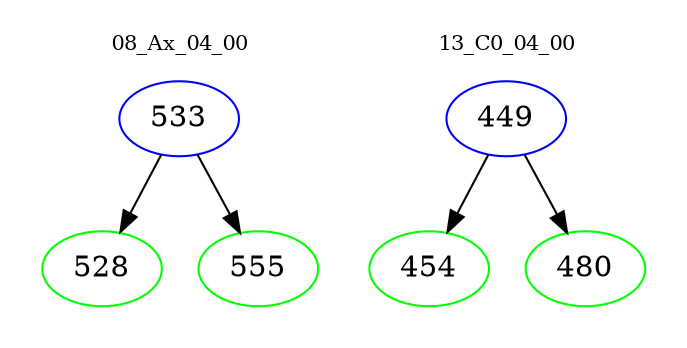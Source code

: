 digraph{
subgraph cluster_0 {
color = white
label = "08_Ax_04_00";
fontsize=10;
T0_533 [label="533", color="blue"]
T0_533 -> T0_528 [color="black"]
T0_528 [label="528", color="green"]
T0_533 -> T0_555 [color="black"]
T0_555 [label="555", color="green"]
}
subgraph cluster_1 {
color = white
label = "13_C0_04_00";
fontsize=10;
T1_449 [label="449", color="blue"]
T1_449 -> T1_454 [color="black"]
T1_454 [label="454", color="green"]
T1_449 -> T1_480 [color="black"]
T1_480 [label="480", color="green"]
}
}
